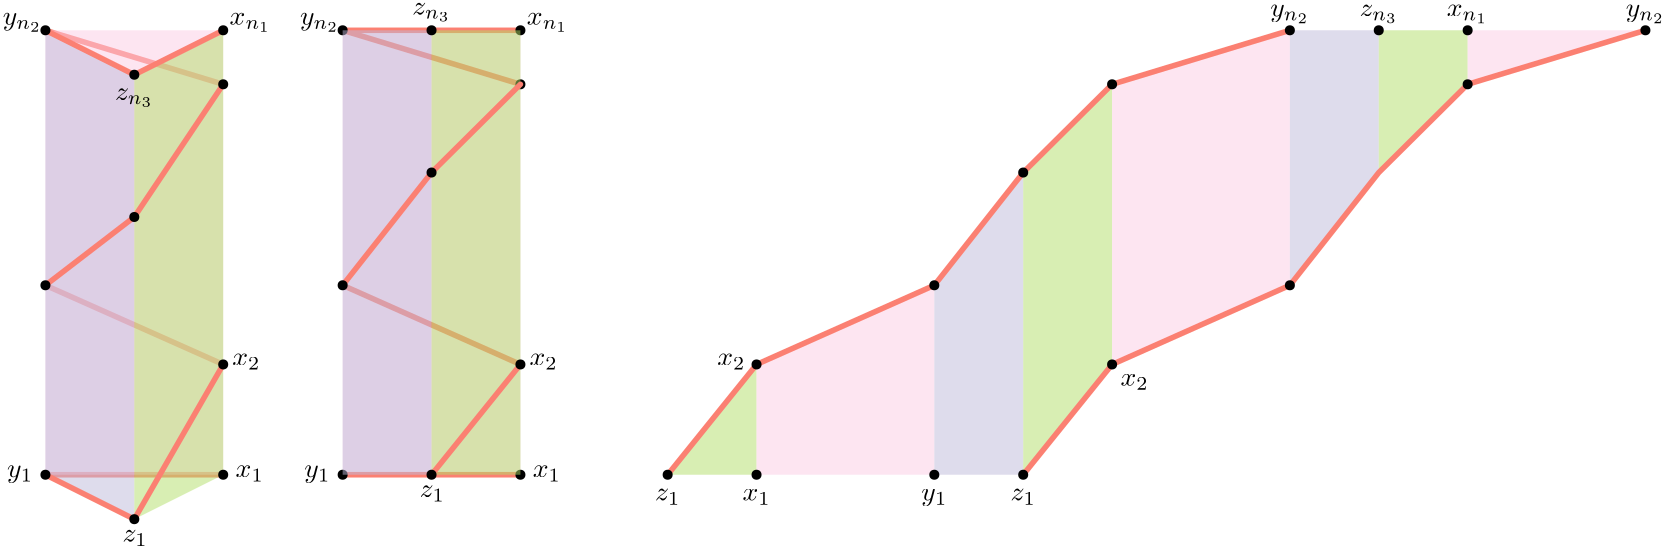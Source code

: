 <?xml version="1.0"?>
<!DOCTYPE ipe SYSTEM "ipe.dtd">
<ipe version="70206" creator="Ipe 7.2.7">
<info created="D:20180104095259" modified="D:20180104095300"/>
<ipestyle name="basic">
<symbol name="arrow/arc(spx)">
<path stroke="sym-stroke" fill="sym-stroke" pen="sym-pen">
0 0 m
-1 0.333 l
-1 -0.333 l
h
</path>
</symbol>
<symbol name="arrow/farc(spx)">
<path stroke="sym-stroke" fill="white" pen="sym-pen">
0 0 m
-1 0.333 l
-1 -0.333 l
h
</path>
</symbol>
<symbol name="arrow/ptarc(spx)">
<path stroke="sym-stroke" fill="sym-stroke" pen="sym-pen">
0 0 m
-1 0.333 l
-0.8 0 l
-1 -0.333 l
h
</path>
</symbol>
<symbol name="arrow/fptarc(spx)">
<path stroke="sym-stroke" fill="white" pen="sym-pen">
0 0 m
-1 0.333 l
-0.8 0 l
-1 -0.333 l
h
</path>
</symbol>
<symbol name="mark/circle(sx)" transformations="translations">
<path fill="sym-stroke">
0.6 0 0 0.6 0 0 e
0.4 0 0 0.4 0 0 e
</path>
</symbol>
<symbol name="mark/disk(sx)" transformations="translations">
<path fill="sym-stroke">
0.6 0 0 0.6 0 0 e
</path>
</symbol>
<symbol name="mark/fdisk(sfx)" transformations="translations">
<group>
<path fill="sym-fill">
0.5 0 0 0.5 0 0 e
</path>
<path fill="sym-stroke" fillrule="eofill">
0.6 0 0 0.6 0 0 e
0.4 0 0 0.4 0 0 e
</path>
</group>
</symbol>
<symbol name="mark/box(sx)" transformations="translations">
<path fill="sym-stroke" fillrule="eofill">
-0.6 -0.6 m
0.6 -0.6 l
0.6 0.6 l
-0.6 0.6 l
h
-0.4 -0.4 m
0.4 -0.4 l
0.4 0.4 l
-0.4 0.4 l
h
</path>
</symbol>
<symbol name="mark/square(sx)" transformations="translations">
<path fill="sym-stroke">
-0.6 -0.6 m
0.6 -0.6 l
0.6 0.6 l
-0.6 0.6 l
h
</path>
</symbol>
<symbol name="mark/fsquare(sfx)" transformations="translations">
<group>
<path fill="sym-fill">
-0.5 -0.5 m
0.5 -0.5 l
0.5 0.5 l
-0.5 0.5 l
h
</path>
<path fill="sym-stroke" fillrule="eofill">
-0.6 -0.6 m
0.6 -0.6 l
0.6 0.6 l
-0.6 0.6 l
h
-0.4 -0.4 m
0.4 -0.4 l
0.4 0.4 l
-0.4 0.4 l
h
</path>
</group>
</symbol>
<symbol name="mark/cross(sx)" transformations="translations">
<group>
<path fill="sym-stroke">
-0.43 -0.57 m
0.57 0.43 l
0.43 0.57 l
-0.57 -0.43 l
h
</path>
<path fill="sym-stroke">
-0.43 0.57 m
0.57 -0.43 l
0.43 -0.57 l
-0.57 0.43 l
h
</path>
</group>
</symbol>
<symbol name="arrow/fnormal(spx)">
<path stroke="sym-stroke" fill="white" pen="sym-pen">
0 0 m
-1 0.333 l
-1 -0.333 l
h
</path>
</symbol>
<symbol name="arrow/pointed(spx)">
<path stroke="sym-stroke" fill="sym-stroke" pen="sym-pen">
0 0 m
-1 0.333 l
-0.8 0 l
-1 -0.333 l
h
</path>
</symbol>
<symbol name="arrow/fpointed(spx)">
<path stroke="sym-stroke" fill="white" pen="sym-pen">
0 0 m
-1 0.333 l
-0.8 0 l
-1 -0.333 l
h
</path>
</symbol>
<symbol name="arrow/linear(spx)">
<path stroke="sym-stroke" pen="sym-pen">
-1 0.333 m
0 0 l
-1 -0.333 l
</path>
</symbol>
<symbol name="arrow/fdouble(spx)">
<path stroke="sym-stroke" fill="white" pen="sym-pen">
0 0 m
-1 0.333 l
-1 -0.333 l
h
-1 0 m
-2 0.333 l
-2 -0.333 l
h
</path>
</symbol>
<symbol name="arrow/double(spx)">
<path stroke="sym-stroke" fill="sym-stroke" pen="sym-pen">
0 0 m
-1 0.333 l
-1 -0.333 l
h
-1 0 m
-2 0.333 l
-2 -0.333 l
h
</path>
</symbol>
<pen name="heavier" value="0.8"/>
<pen name="fat" value="1.2"/>
<pen name="ultrafat" value="2"/>
<symbolsize name="large" value="5"/>
<symbolsize name="small" value="2"/>
<symbolsize name="tiny" value="1.1"/>
<arrowsize name="large" value="10"/>
<arrowsize name="small" value="5"/>
<arrowsize name="tiny" value="3"/>
<color name="red" value="1 0 0"/>
<color name="green" value="0 1 0"/>
<color name="blue" value="0 0 1"/>
<color name="yellow" value="1 1 0"/>
<color name="orange" value="1 0.647 0"/>
<color name="gold" value="1 0.843 0"/>
<color name="purple" value="0.627 0.125 0.941"/>
<color name="gray" value="0.745"/>
<color name="brown" value="0.647 0.165 0.165"/>
<color name="navy" value="0 0 0.502"/>
<color name="pink" value="1 0.753 0.796"/>
<color name="seagreen" value="0.18 0.545 0.341"/>
<color name="turquoise" value="0.251 0.878 0.816"/>
<color name="violet" value="0.933 0.51 0.933"/>
<color name="darkblue" value="0 0 0.545"/>
<color name="darkcyan" value="0 0.545 0.545"/>
<color name="darkgray" value="0.663"/>
<color name="darkgreen" value="0 0.392 0"/>
<color name="darkmagenta" value="0.545 0 0.545"/>
<color name="darkorange" value="1 0.549 0"/>
<color name="darkred" value="0.545 0 0"/>
<color name="lightblue" value="0.678 0.847 0.902"/>
<color name="lightcyan" value="0.878 1 1"/>
<color name="lightgray" value="0.827"/>
<color name="lightgreen" value="0.565 0.933 0.565"/>
<color name="lightyellow" value="1 1 0.878"/>
<dashstyle name="dashed" value="[4] 0"/>
<dashstyle name="dotted" value="[1 3] 0"/>
<dashstyle name="dash dotted" value="[4 2 1 2] 0"/>
<dashstyle name="dash dot dotted" value="[4 2 1 2 1 2] 0"/>
<textsize name="large" value="\large"/>
<textsize name="Large" value="\Large"/>
<textsize name="LARGE" value="\LARGE"/>
<textsize name="huge" value="\huge"/>
<textsize name="Huge" value="\Huge"/>
<textsize name="small" value="\small"/>
<textsize name="footnote" value="\footnotesize"/>
<textsize name="tiny" value="\tiny"/>
<textstyle name="center" begin="\begin{center}" end="\end{center}"/>
<textstyle name="itemize" begin="\begin{itemize}" end="\end{itemize}"/>
<textstyle name="item" begin="\begin{itemize}\item{}" end="\end{itemize}"/>
<gridsize name="4 pts" value="4"/>
<gridsize name="8 pts (~3 mm)" value="8"/>
<gridsize name="16 pts (~6 mm)" value="16"/>
<gridsize name="32 pts (~12 mm)" value="32"/>
<gridsize name="10 pts (~3.5 mm)" value="10"/>
<gridsize name="20 pts (~7 mm)" value="20"/>
<gridsize name="14 pts (~5 mm)" value="14"/>
<gridsize name="28 pts (~10 mm)" value="28"/>
<gridsize name="56 pts (~20 mm)" value="56"/>
<anglesize name="90 deg" value="90"/>
<anglesize name="60 deg" value="60"/>
<anglesize name="45 deg" value="45"/>
<anglesize name="30 deg" value="30"/>
<anglesize name="22.5 deg" value="22.5"/>
<opacity name="10%" value="0.1"/>
<opacity name="30%" value="0.3"/>
<opacity name="50%" value="0.5"/>
<opacity name="75%" value="0.75"/>
<tiling name="falling" angle="-60" step="4" width="1"/>
<tiling name="rising" angle="30" step="4" width="1"/>
</ipestyle>
<ipestyle>
<opacity name="10%" value="0.1"/>
<opacity name="30%" value="0.3"/>
<opacity name="50%" value="0.5"/>
<opacity name="20%" value="0.2"/>
<opacity name="40%" value="0.4"/>
<opacity name="60%" value="0.6"/>
<opacity name="70%" value="0.7"/>
<opacity name="80%" value="0.8"/>
<opacity name="90%" value="0.9"/>
</ipestyle>
<ipestyle name="brew">
<color name="aliceblue" value="0.941 0.973 1"/>
<color name="brew1" value="0.552 0.827 0.78"/>
<color name="brew2" value="1 1 0.701"/>
<color name="brew3" value="0.745 0.729 0.854"/>
<color name="brew4" value="0.984 0.501 0.447"/>
<color name="brew5" value="0.501 0.694 0.827"/>
<color name="brew6" value="0.992 0.705 0.384"/>
<color name="brew7" value="0.701 0.87 0.411"/>
<color name="brew8" value="0.988 0.803 0.898"/>
</ipestyle>
<page>
<layer name="alpha"/>
<view layers="alpha" active="alpha"/>
<path layer="alpha" matrix="1 0 0 1 -149 0" fill="brew8" opacity="50%">
320 608 m
320 448 l
384 448 l
384 608 l
h
</path>
<path matrix="1 0 0 1 -128 0" stroke="brew4" pen="ultrafat" cap="1" join="1">
256 448 m
192 448 l
</path>
<path matrix="1 0 0 1 -128 0" stroke="brew4" pen="ultrafat" cap="1" join="1">
256 487.703 m
192 516.205 l
</path>
<path matrix="1 0 0 1 -128 0" stroke="brew4" pen="ultrafat" cap="1" join="1">
192 608 m
256 588.557 l
</path>
<path matrix="1 0 0 1 -128 0" fill="brew8" opacity="50%">
192 608 m
192 448 l
256 448 l
256 608 l
h
</path>
<path matrix="1 0 0 1 -128 0" fill="brew3" opacity="50%">
192 608 m
192 448 l
224 432 l
224 592 l
h
</path>
<path matrix="1 0 0 1 -128 0" fill="brew7" opacity="50%">
256 608 m
224 592 l
224 432 l
256 448 l
h
</path>
<path matrix="1 0 0 1 -128 0" stroke="brew4" pen="ultrafat" cap="1">
224 432 m
256 487.703 l
</path>
<path matrix="1 0 0 1 -128 0" stroke="brew4" pen="ultrafat" cap="1" join="1">
192 516.205 m
224 540.792 l
</path>
<path matrix="1 0 0 1 -128 0" stroke="brew4" pen="ultrafat" cap="1" join="1">
256 588.557 m
224 540.792 l
</path>
<path matrix="1 0 0 1 -128 0" stroke="brew4" pen="ultrafat" cap="1" join="1">
192 448 m
224 432 l
</path>
<path matrix="1 0 0 1 -128 0" stroke="brew4" pen="ultrafat" cap="1" join="1">
192 608 m
224 592 l
</path>
<path matrix="1 0 0 1 -128 0" stroke="brew4" pen="ultrafat" cap="1" join="1">
224 592 m
256 608 l
</path>
<use matrix="1 0 0 1 -128 0" name="mark/disk(sx)" pos="224 592" size="normal" stroke="black"/>
<use matrix="1 0 0 1 -128 0" name="mark/disk(sx)" pos="256 608" size="normal" stroke="black"/>
<use matrix="1 0 0 1 -128 0" name="mark/disk(sx)" pos="192 608" size="normal" stroke="black"/>
<use matrix="1 0 0 1 -128 0" name="mark/disk(sx)" pos="224 432" size="normal" stroke="black"/>
<use matrix="1 0 0 1 -128 0" name="mark/disk(sx)" pos="192 448" size="normal" stroke="black"/>
<use matrix="1 0 0 1 -128 0" name="mark/disk(sx)" pos="256 448" size="normal" stroke="black"/>
<text matrix="1 0 0 1 -132 0.00017454" transformations="translations" pos="264.456 447.091" stroke="black" type="label" width="10.163" height="4.294" depth="1.49" valign="baseline" style="math">x_1</text>
<use matrix="1 0 0 1 -128 0" name="mark/disk(sx)" pos="256 487.703" size="normal" stroke="black"/>
<text matrix="1 0 0 1 -121 0.00017454" transformations="translations" pos="180.558 447.091" stroke="black" type="label" width="9.354" height="4.297" depth="1.93" halign="right" valign="baseline" style="math">y_1</text>
<text matrix="1 0 0 1 -124 7" transformations="translations" pos="220.258 421.154" stroke="black" type="label" width="9.102" height="4.294" depth="1.49" halign="center" valign="top" style="math">z_1</text>
<text matrix="1 0 0 1 -134 4" transformations="translations" pos="265.25 483.35" stroke="black" type="label" width="10.163" height="4.294" depth="1.49" valign="baseline" style="math">x_2</text>
<text matrix="1 0 0 1 -136 -1.9996" transformations="translations" pos="266.309 611.976" stroke="black" type="label" width="15.005" height="4.29" depth="2.49" valign="baseline" style="math">x_{n_1}</text>
<text matrix="1 0 0 1 -129 -1.47028" transformations="translations" pos="177.647 611.446" stroke="black" type="label" width="14.196" height="4.29" depth="2.49" valign="baseline" style="math">y_{n_2}</text>
<text matrix="1 0 0 1 -128 4" transformations="translations" pos="224 583.127" stroke="black" type="label" width="13.944" height="4.29" depth="2.49" halign="center" valign="top" style="math">z_{n_3}</text>
<path matrix="1 0 0 1 -21 0" stroke="brew4" pen="ultrafat" cap="1" join="1">
256 448 m
192 448 l
</path>
<path matrix="1 0 0 1 -21 0" stroke="brew4" pen="ultrafat" cap="1" join="1">
256 487.703 m
192 516.205 l
</path>
<path matrix="1 0 0 1 -21 0" stroke="brew4" pen="ultrafat" cap="1" join="1">
192 608 m
256 588.557 l
</path>
<use matrix="1 0 0 1 -21 0" name="mark/disk(sx)" pos="192 448" size="normal" stroke="black"/>
<use matrix="1 0 0 1 -21 0" name="mark/disk(sx)" pos="256 448" size="normal" stroke="black"/>
<text matrix="1 0 0 1 -25 0" transformations="translations" pos="264.456 447.091" stroke="black" type="label" width="10.163" height="4.294" depth="1.49" valign="baseline" style="math">x_1</text>
<text matrix="1 0 0 1 -14 0" transformations="translations" pos="180.558 447.091" stroke="black" type="label" width="9.354" height="4.297" depth="1.93" halign="right" valign="baseline" style="math">y_1</text>
<text matrix="1 0 0 1 -21 28" transformations="translations" pos="224 583.127" stroke="black" type="label" width="13.944" height="4.29" depth="2.49" halign="center" valign="bottom" style="math">z_{n_3}</text>
<path matrix="1 0 0 1 -149 0" stroke="brew4" pen="ultrafat" cap="1" join="1">
320 608 m
384 608 l
</path>
<use matrix="1 0 0 1 -128 0" name="mark/disk(sx)" pos="192 516.205" size="normal" stroke="black"/>
<use matrix="1 0 0 1 -128 0" name="mark/disk(sx)" pos="224 540.792" size="normal" stroke="black"/>
<use matrix="1 0 0 1 -128 0" name="mark/disk(sx)" pos="256 588.557" size="normal" stroke="black"/>
<use matrix="1 0 0 1 -149 0" name="mark/disk(sx)" pos="384 588.557" size="normal" stroke="black"/>
<use matrix="1 0 0 1 -21 0" name="mark/disk(sx)" pos="192 608" size="normal" stroke="black"/>
<text matrix="1 0 0 1 -22 -1.47" transformations="translations" pos="177.647 611.446" stroke="black" type="label" width="14.196" height="4.29" depth="2.49" valign="baseline" style="math">y_{n_2}</text>
<use matrix="1 0 0 1 -21 0" name="mark/disk(sx)" pos="256 608" size="normal" stroke="black"/>
<text matrix="1 0 0 1 -29 -2" transformations="translations" pos="266.309 611.976" stroke="black" type="label" width="15.005" height="4.29" depth="2.49" valign="baseline" style="math">x_{n_1}</text>
<path matrix="1 0 0 1 -149 0" fill="brew3" opacity="50%">
320 608 m
320 448 l
352 448 l
352 608 l
h
</path>
<path matrix="1 0 0 1 -149 0" fill="brew7" opacity="50%">
352 608 m
352 448 l
384 448 l
384 608 l
h
</path>
<path matrix="1 0 0 1 64 0" fill="brew7" opacity="50%">
224 448 m
256 448 l
256 487.703 l
h
</path>
<path matrix="-1 0 0 1 576 0" fill="brew8" opacity="50%">
192 516.205 m
192 448 l
256 448 l
256 487.703 l
h
</path>
<path matrix="1 0 0 1 192 0" fill="brew3" opacity="50%">
192 516.205 m
192 448 l
224 448 l
224 556.792 l
h
</path>
<path matrix="1 0 0 1 192 0" fill="brew7" opacity="50%">
224 556.792 m
224 448 l
256 487.703 l
256 588.557 l
h
</path>
<path matrix="-1 0 0 1 704 0" fill="brew8" opacity="50%">
192 516.205 m
256 487.703 l
256 588.557 l
192 608 l
h
</path>
<path matrix="1 0 0 1 320 0" fill="brew3" opacity="50%">
192 516.205 m
224 556.792 l
224 608 l
192 608 l
h
</path>
<path matrix="1 0 0 1 320 0" fill="brew7" opacity="50%">
224 608 m
224 556.792 l
256 588.557 l
256 608 l
</path>
<path matrix="-1 0 0 1 832 0" fill="brew8" opacity="50%">
192 608 m
256 588.557 l
256 608 l
h
</path>
<path matrix="1 0 0 1 -149 0" stroke="brew4" pen="ultrafat" cap="1" join="1">
320 516.205 m
352 556.792 l
352 556.792 l
</path>
<path matrix="1 0 0 1 -149 0" stroke="brew4" pen="ultrafat" cap="1" join="1">
352 556.792 m
384 588.557 l
</path>
<path matrix="1 0 0 1 -149 0" stroke="brew4" pen="ultrafat" cap="1" join="1">
352 448 m
384 487.703 l
</path>
<use matrix="1 0 0 1 -21 16" name="mark/disk(sx)" pos="224 592" size="normal" stroke="black"/>
<path matrix="1 0 0 1 -16 0" stroke="brew4" pen="ultrafat" cap="1" join="1">
432 448 m
464 487.703 l
528 516.205 l
560 556.792 l
592 588.557 l
656 608 l
</path>
<path matrix="1 0 0 1 -16 0" stroke="brew4" pen="ultrafat" cap="1" join="1">
304 448 m
336 487.703 l
400 516.205 l
432 556.792 l
464 588.557 l
528 608 l
</path>
<text matrix="1 0 0 1 16 11" transformations="translations" pos="272 432" stroke="black" type="label" width="9.102" height="4.294" depth="1.49" halign="center" valign="top" style="math">z_1</text>
<use name="mark/disk(sx)" pos="288 448" size="normal" stroke="black"/>
<use name="mark/disk(sx)" pos="416 448" size="normal" stroke="black"/>
<text matrix="1 0 0 1 144 11" transformations="translations" pos="272 432" stroke="black" type="label" width="9.102" height="4.294" depth="1.49" halign="center" valign="top" style="math">z_1</text>
<text matrix="1 0 0 1 48 11" transformations="translations" pos="272 432" stroke="black" type="label" width="10.163" height="4.294" depth="1.49" halign="center" valign="top" style="math">x_1</text>
<use matrix="1 0 0 1 -149 0" name="mark/disk(sx)" pos="320 516.205" size="normal" stroke="black"/>
<use matrix="1 0 0 1 -149 0" name="mark/disk(sx)" pos="352 556.792" size="normal" stroke="black"/>
<use matrix="1 0 0 1 -21 0" name="mark/disk(sx)" pos="256 487.703" size="normal" stroke="black"/>
<text matrix="1 0 0 1 -27 4" transformations="translations" pos="265.25 483.35" stroke="black" type="label" width="10.163" height="4.294" depth="1.49" valign="baseline" style="math">x_2</text>
<use matrix="1 0 0 1 -21 16" name="mark/disk(sx)" pos="224 432" size="normal" stroke="black"/>
<text matrix="1 0 0 1 -17 23" transformations="translations" pos="220.258 421.154" stroke="black" type="label" width="9.102" height="4.294" depth="1.49" halign="center" valign="top" style="math">z_1</text>
<use name="mark/disk(sx)" pos="320 487.703" size="normal" stroke="black"/>
<use name="mark/disk(sx)" pos="384 516.205" size="normal" stroke="black"/>
<use name="mark/disk(sx)" pos="416 556.792" size="normal" stroke="black"/>
<use name="mark/disk(sx)" pos="448 588.557" size="normal" stroke="black"/>
<use name="mark/disk(sx)" pos="512 608" size="normal" stroke="black"/>
<use name="mark/disk(sx)" pos="640 608" size="normal" stroke="black"/>
<use name="mark/disk(sx)" pos="576 588.557" size="normal" stroke="black"/>
<use name="mark/disk(sx)" pos="512 516.205" size="normal" stroke="black"/>
<use name="mark/disk(sx)" pos="448 487.703" size="normal" stroke="black"/>
<text matrix="1 0 0 1 12 -8.65" transformations="translations" pos="304 496" stroke="black" type="label" width="10.163" height="4.294" depth="1.49" halign="right" valign="baseline" style="math">x_2</text>
<use name="mark/disk(sx)" pos="320 448" size="normal" stroke="black"/>
<text matrix="1 0 0 1 112 11" transformations="translations" pos="272 432" stroke="black" type="label" width="9.354" height="4.297" depth="1.93" halign="center" valign="top" style="math">y_1</text>
<use name="mark/disk(sx)" pos="384 448" size="normal" stroke="black"/>
<text matrix="1 0 0 1 147 -11.65" transformations="translations" pos="304 496" stroke="black" type="label" width="10.163" height="4.294" depth="1.49" valign="top" style="math">x_2</text>
<use name="mark/disk(sx)" pos="544 608" size="normal" stroke="black"/>
<use name="mark/disk(sx)" pos="576 608" size="normal" stroke="black"/>
<text matrix="1 0 0 1 16 5" transformations="translations" pos="496 608" stroke="black" type="label" width="14.196" height="4.29" depth="2.49" halign="center" valign="baseline" style="math">y_{n_2}</text>
<text matrix="1 0 0 1 48 5" transformations="translations" pos="496 608" stroke="black" type="label" width="13.944" height="4.29" depth="2.49" halign="center" valign="baseline" style="math">z_{n_3}</text>
<text matrix="1 0 0 1 80 5" transformations="translations" pos="496 608" stroke="black" type="label" width="15.005" height="4.29" depth="2.49" halign="center" valign="baseline" style="math">x_{n_1}</text>
<text matrix="1 0 0 1 144 5" transformations="translations" pos="496 608" stroke="black" type="label" width="14.196" height="4.29" depth="2.49" halign="center" valign="baseline" style="math">y_{n_2}</text>
</page>
</ipe>
